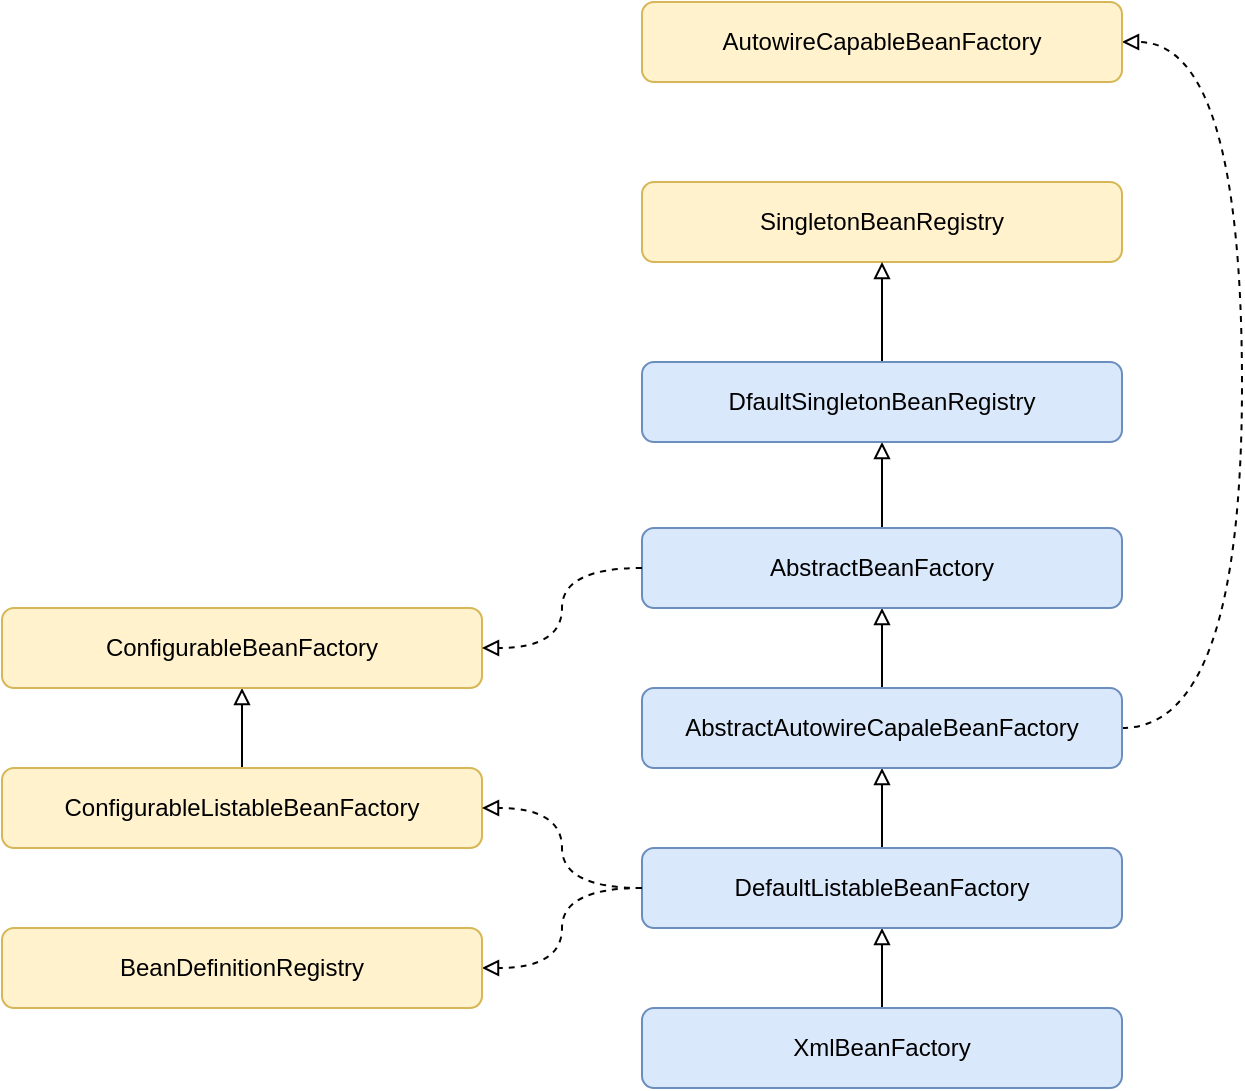 <mxfile version="15.4.0" type="device"><diagram id="u_9qVHsUYlZ5Ja_wMvMD" name="第 1 页"><mxGraphModel dx="987" dy="725" grid="1" gridSize="10" guides="1" tooltips="1" connect="1" arrows="1" fold="1" page="1" pageScale="1" pageWidth="827" pageHeight="583" math="0" shadow="0"><root><mxCell id="0"/><mxCell id="1" parent="0"/><mxCell id="a0rvIIQr3yijCvW0ieZi-6" value="" style="edgeStyle=orthogonalEdgeStyle;rounded=0;orthogonalLoop=1;jettySize=auto;html=1;endArrow=block;endFill=0;" edge="1" parent="1" source="a0rvIIQr3yijCvW0ieZi-3" target="a0rvIIQr3yijCvW0ieZi-5"><mxGeometry relative="1" as="geometry"/></mxCell><mxCell id="a0rvIIQr3yijCvW0ieZi-3" value="XmlBeanFactory" style="rounded=1;whiteSpace=wrap;html=1;fillColor=#dae8fc;strokeColor=#6c8ebf;" vertex="1" parent="1"><mxGeometry x="480" y="543" width="240" height="40" as="geometry"/></mxCell><mxCell id="a0rvIIQr3yijCvW0ieZi-4" value="SingletonBeanRegistry" style="rounded=1;whiteSpace=wrap;html=1;fillColor=#fff2cc;strokeColor=#d6b656;" vertex="1" parent="1"><mxGeometry x="480" y="130" width="240" height="40" as="geometry"/></mxCell><mxCell id="a0rvIIQr3yijCvW0ieZi-8" value="" style="edgeStyle=orthogonalEdgeStyle;rounded=0;orthogonalLoop=1;jettySize=auto;html=1;endArrow=block;endFill=0;" edge="1" parent="1" source="a0rvIIQr3yijCvW0ieZi-5" target="a0rvIIQr3yijCvW0ieZi-7"><mxGeometry relative="1" as="geometry"/></mxCell><mxCell id="a0rvIIQr3yijCvW0ieZi-16" value="" style="edgeStyle=orthogonalEdgeStyle;rounded=0;orthogonalLoop=1;jettySize=auto;html=1;endArrow=block;endFill=0;entryX=1;entryY=0.5;entryDx=0;entryDy=0;curved=1;dashed=1;" edge="1" parent="1" source="a0rvIIQr3yijCvW0ieZi-5" target="a0rvIIQr3yijCvW0ieZi-14"><mxGeometry relative="1" as="geometry"/></mxCell><mxCell id="a0rvIIQr3yijCvW0ieZi-5" value="DefaultListableBeanFactory" style="rounded=1;whiteSpace=wrap;html=1;fillColor=#dae8fc;strokeColor=#6c8ebf;" vertex="1" parent="1"><mxGeometry x="480" y="463" width="240" height="40" as="geometry"/></mxCell><mxCell id="a0rvIIQr3yijCvW0ieZi-10" value="" style="edgeStyle=orthogonalEdgeStyle;rounded=0;orthogonalLoop=1;jettySize=auto;html=1;endArrow=block;endFill=0;" edge="1" parent="1" source="a0rvIIQr3yijCvW0ieZi-7" target="a0rvIIQr3yijCvW0ieZi-9"><mxGeometry relative="1" as="geometry"/></mxCell><mxCell id="a0rvIIQr3yijCvW0ieZi-23" value="" style="edgeStyle=orthogonalEdgeStyle;curved=1;rounded=0;orthogonalLoop=1;jettySize=auto;html=1;endArrow=block;endFill=0;entryX=1;entryY=0.5;entryDx=0;entryDy=0;dashed=1;" edge="1" parent="1" target="a0rvIIQr3yijCvW0ieZi-22"><mxGeometry relative="1" as="geometry"><mxPoint x="720" y="403" as="sourcePoint"/><Array as="points"><mxPoint x="780" y="403"/><mxPoint x="780" y="60"/></Array></mxGeometry></mxCell><mxCell id="a0rvIIQr3yijCvW0ieZi-7" value="AbstractAutowireCapaleBeanFactory" style="rounded=1;whiteSpace=wrap;html=1;fillColor=#dae8fc;strokeColor=#6c8ebf;" vertex="1" parent="1"><mxGeometry x="480" y="383" width="240" height="40" as="geometry"/></mxCell><mxCell id="a0rvIIQr3yijCvW0ieZi-12" value="" style="edgeStyle=orthogonalEdgeStyle;rounded=0;orthogonalLoop=1;jettySize=auto;html=1;endArrow=block;endFill=0;" edge="1" parent="1" source="a0rvIIQr3yijCvW0ieZi-9" target="a0rvIIQr3yijCvW0ieZi-11"><mxGeometry relative="1" as="geometry"/></mxCell><mxCell id="a0rvIIQr3yijCvW0ieZi-9" value="AbstractBeanFactory" style="rounded=1;whiteSpace=wrap;html=1;fillColor=#dae8fc;strokeColor=#6c8ebf;" vertex="1" parent="1"><mxGeometry x="480" y="303" width="240" height="40" as="geometry"/></mxCell><mxCell id="a0rvIIQr3yijCvW0ieZi-13" value="" style="edgeStyle=orthogonalEdgeStyle;rounded=0;orthogonalLoop=1;jettySize=auto;html=1;endArrow=block;endFill=0;" edge="1" parent="1" source="a0rvIIQr3yijCvW0ieZi-11" target="a0rvIIQr3yijCvW0ieZi-4"><mxGeometry relative="1" as="geometry"/></mxCell><mxCell id="a0rvIIQr3yijCvW0ieZi-11" value="DfaultSingletonBeanRegistry" style="rounded=1;whiteSpace=wrap;html=1;fillColor=#dae8fc;strokeColor=#6c8ebf;" vertex="1" parent="1"><mxGeometry x="480" y="220" width="240" height="40" as="geometry"/></mxCell><mxCell id="a0rvIIQr3yijCvW0ieZi-14" value="BeanDefinitionRegistry" style="rounded=1;whiteSpace=wrap;html=1;fillColor=#fff2cc;strokeColor=#d6b656;" vertex="1" parent="1"><mxGeometry x="160" y="503" width="240" height="40" as="geometry"/></mxCell><mxCell id="a0rvIIQr3yijCvW0ieZi-20" value="" style="edgeStyle=orthogonalEdgeStyle;curved=1;rounded=0;orthogonalLoop=1;jettySize=auto;html=1;endArrow=block;endFill=0;" edge="1" parent="1" source="a0rvIIQr3yijCvW0ieZi-17" target="a0rvIIQr3yijCvW0ieZi-19"><mxGeometry relative="1" as="geometry"/></mxCell><mxCell id="a0rvIIQr3yijCvW0ieZi-17" value="ConfigurableListableBeanFactory" style="rounded=1;whiteSpace=wrap;html=1;fillColor=#fff2cc;strokeColor=#d6b656;" vertex="1" parent="1"><mxGeometry x="160" y="423" width="240" height="40" as="geometry"/></mxCell><mxCell id="a0rvIIQr3yijCvW0ieZi-18" value="" style="edgeStyle=orthogonalEdgeStyle;rounded=0;orthogonalLoop=1;jettySize=auto;html=1;endArrow=block;endFill=0;entryX=1;entryY=0.5;entryDx=0;entryDy=0;curved=1;dashed=1;exitX=0;exitY=0.5;exitDx=0;exitDy=0;" edge="1" parent="1" source="a0rvIIQr3yijCvW0ieZi-5" target="a0rvIIQr3yijCvW0ieZi-17"><mxGeometry relative="1" as="geometry"><mxPoint x="500" y="473" as="sourcePoint"/><mxPoint x="360" y="523" as="targetPoint"/></mxGeometry></mxCell><mxCell id="a0rvIIQr3yijCvW0ieZi-19" value="ConfigurableBeanFactory" style="rounded=1;whiteSpace=wrap;html=1;fillColor=#fff2cc;strokeColor=#d6b656;" vertex="1" parent="1"><mxGeometry x="160" y="343" width="240" height="40" as="geometry"/></mxCell><mxCell id="a0rvIIQr3yijCvW0ieZi-21" value="" style="edgeStyle=orthogonalEdgeStyle;rounded=0;orthogonalLoop=1;jettySize=auto;html=1;endArrow=block;endFill=0;entryX=1;entryY=0.5;entryDx=0;entryDy=0;curved=1;dashed=1;exitX=0;exitY=0.5;exitDx=0;exitDy=0;" edge="1" parent="1" source="a0rvIIQr3yijCvW0ieZi-9" target="a0rvIIQr3yijCvW0ieZi-19"><mxGeometry relative="1" as="geometry"><mxPoint x="500" y="473" as="sourcePoint"/><mxPoint x="360" y="423" as="targetPoint"/></mxGeometry></mxCell><mxCell id="a0rvIIQr3yijCvW0ieZi-22" value="AutowireCapableBeanFactory" style="rounded=1;whiteSpace=wrap;html=1;fillColor=#fff2cc;strokeColor=#d6b656;" vertex="1" parent="1"><mxGeometry x="480" y="40" width="240" height="40" as="geometry"/></mxCell></root></mxGraphModel></diagram></mxfile>